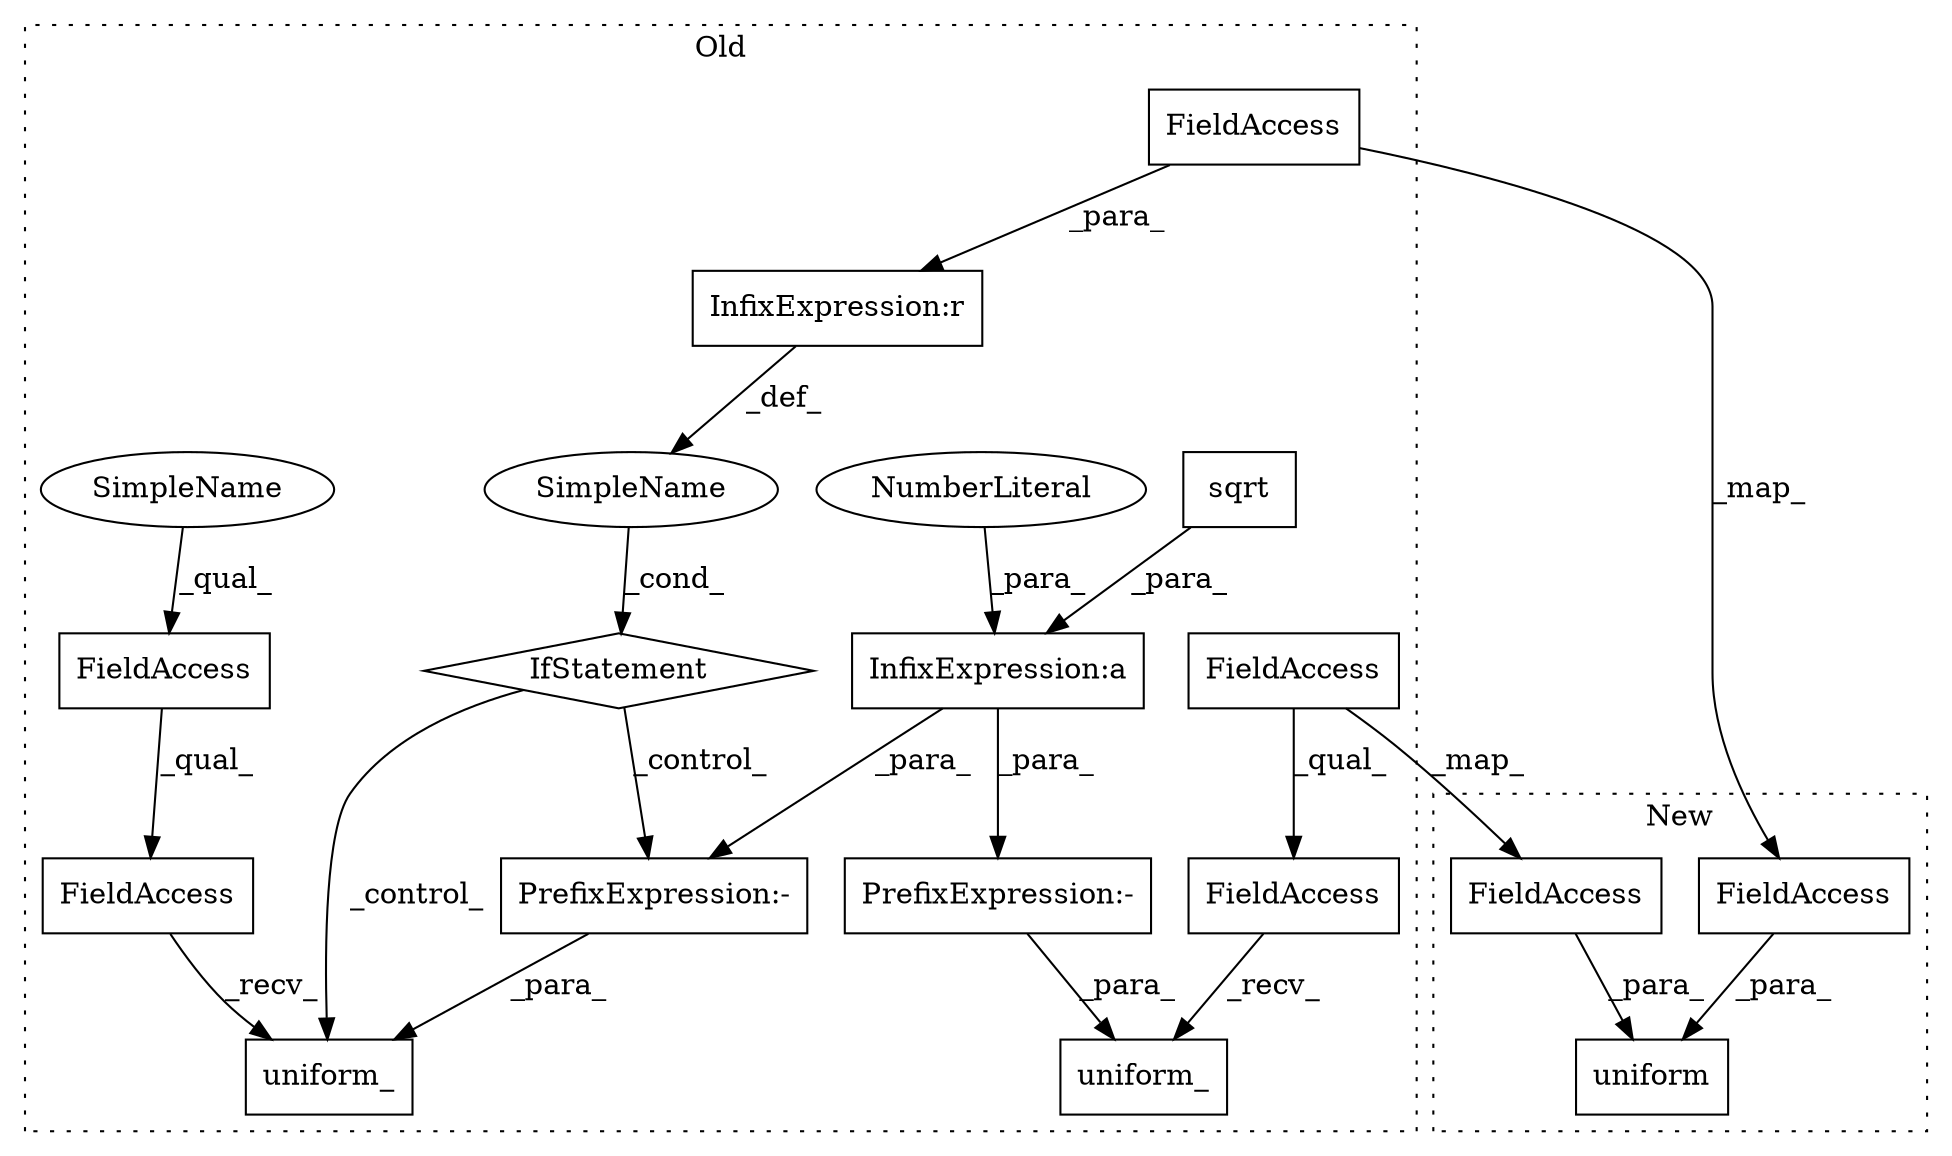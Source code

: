 digraph G {
subgraph cluster0 {
1 [label="uniform_" a="32" s="788,807" l="9,1" shape="box"];
3 [label="SimpleName" a="42" s="" l="" shape="ellipse"];
4 [label="PrefixExpression:-" a="38" s="797" l="1" shape="box"];
5 [label="sqrt" a="32" s="670,691" l="5,1" shape="box"];
6 [label="InfixExpression:a" a="27" s="662" l="3" shape="box"];
7 [label="NumberLiteral" a="34" s="659" l="3" shape="ellipse"];
8 [label="InfixExpression:r" a="27" s="755" l="4" shape="box"];
9 [label="FieldAccess" a="22" s="773" l="14" shape="box"];
10 [label="FieldAccess" a="22" s="773" l="9" shape="box"];
11 [label="FieldAccess" a="22" s="699" l="11" shape="box"];
13 [label="FieldAccess" a="22" s="699" l="16" shape="box"];
14 [label="IfStatement" a="25" s="742,763" l="4,2" shape="diamond"];
15 [label="PrefixExpression:-" a="38" s="725" l="1" shape="box"];
16 [label="uniform_" a="32" s="716,735" l="9,1" shape="box"];
17 [label="FieldAccess" a="22" s="746" l="9" shape="box"];
19 [label="SimpleName" a="42" s="773" l="4" shape="ellipse"];
label = "Old";
style="dotted";
}
subgraph cluster1 {
2 [label="uniform" a="32" s="700,734" l="8,1" shape="box"];
12 [label="FieldAccess" a="22" s="713" l="11" shape="box"];
18 [label="FieldAccess" a="22" s="725" l="9" shape="box"];
label = "New";
style="dotted";
}
3 -> 14 [label="_cond_"];
4 -> 1 [label="_para_"];
5 -> 6 [label="_para_"];
6 -> 4 [label="_para_"];
6 -> 15 [label="_para_"];
7 -> 6 [label="_para_"];
8 -> 3 [label="_def_"];
9 -> 1 [label="_recv_"];
10 -> 9 [label="_qual_"];
11 -> 13 [label="_qual_"];
11 -> 12 [label="_map_"];
12 -> 2 [label="_para_"];
13 -> 16 [label="_recv_"];
14 -> 4 [label="_control_"];
14 -> 1 [label="_control_"];
15 -> 16 [label="_para_"];
17 -> 18 [label="_map_"];
17 -> 8 [label="_para_"];
18 -> 2 [label="_para_"];
19 -> 10 [label="_qual_"];
}